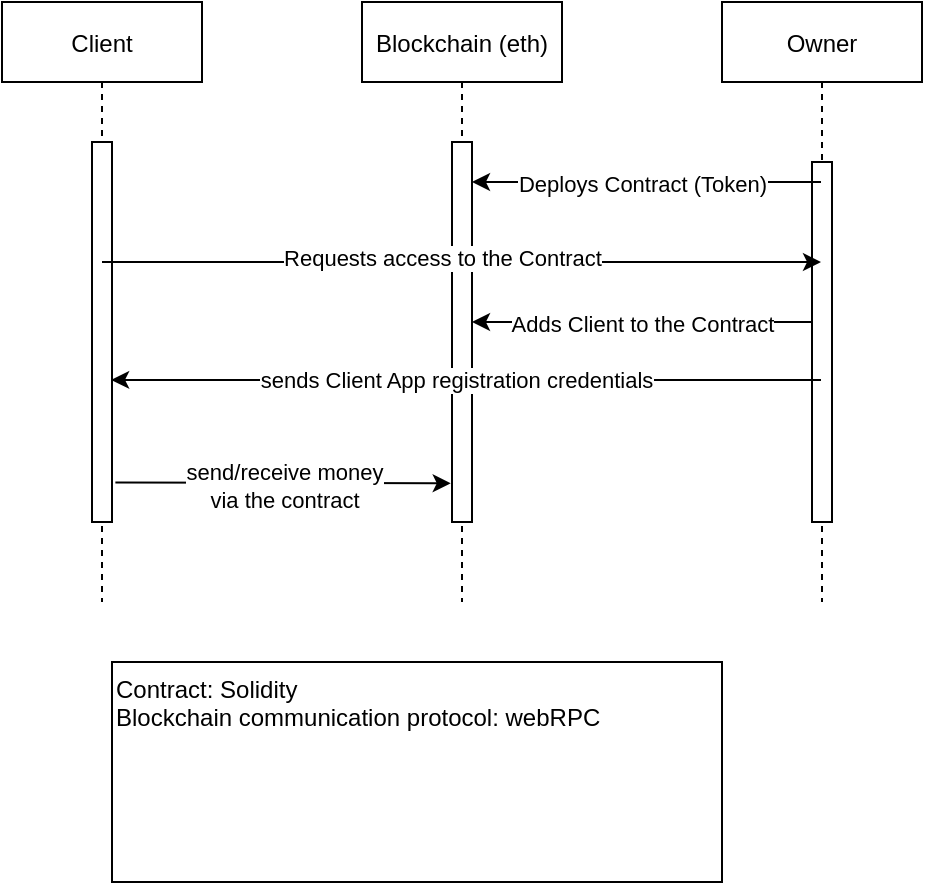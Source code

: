 <mxfile version="15.7.0" type="device"><diagram id="kgpKYQtTHZ0yAKxKKP6v" name="Page-1"><mxGraphModel dx="865" dy="408" grid="1" gridSize="10" guides="1" tooltips="1" connect="1" arrows="1" fold="1" page="1" pageScale="1" pageWidth="850" pageHeight="1100" math="0" shadow="0"><root><mxCell id="0"/><mxCell id="1" parent="0"/><mxCell id="3nuBFxr9cyL0pnOWT2aG-1" value="Client" style="shape=umlLifeline;perimeter=lifelinePerimeter;container=1;collapsible=0;recursiveResize=0;rounded=0;shadow=0;strokeWidth=1;" parent="1" vertex="1"><mxGeometry x="120" y="80" width="100" height="300" as="geometry"/></mxCell><mxCell id="3nuBFxr9cyL0pnOWT2aG-2" value="" style="points=[];perimeter=orthogonalPerimeter;rounded=0;shadow=0;strokeWidth=1;" parent="3nuBFxr9cyL0pnOWT2aG-1" vertex="1"><mxGeometry x="45" y="70" width="10" height="190" as="geometry"/></mxCell><mxCell id="3nuBFxr9cyL0pnOWT2aG-5" value="Blockchain (eth)" style="shape=umlLifeline;perimeter=lifelinePerimeter;container=1;collapsible=0;recursiveResize=0;rounded=0;shadow=0;strokeWidth=1;" parent="1" vertex="1"><mxGeometry x="300" y="80" width="100" height="300" as="geometry"/></mxCell><mxCell id="3nuBFxr9cyL0pnOWT2aG-6" value="" style="points=[];perimeter=orthogonalPerimeter;rounded=0;shadow=0;strokeWidth=1;" parent="3nuBFxr9cyL0pnOWT2aG-5" vertex="1"><mxGeometry x="45" y="70" width="10" height="190" as="geometry"/></mxCell><mxCell id="_R0BsLruBOGoQbv6Dpcx-7" value="" style="endArrow=classic;html=1;rounded=0;" edge="1" parent="3nuBFxr9cyL0pnOWT2aG-5"><mxGeometry width="50" height="50" relative="1" as="geometry"><mxPoint x="229.5" y="160" as="sourcePoint"/><mxPoint x="55" y="160" as="targetPoint"/><Array as="points"><mxPoint x="110" y="160"/></Array></mxGeometry></mxCell><mxCell id="_R0BsLruBOGoQbv6Dpcx-8" value="Adds Client to the Contract" style="edgeLabel;html=1;align=center;verticalAlign=middle;resizable=0;points=[];" vertex="1" connectable="0" parent="_R0BsLruBOGoQbv6Dpcx-7"><mxGeometry x="0.214" y="1" relative="1" as="geometry"><mxPoint x="16" as="offset"/></mxGeometry></mxCell><mxCell id="_R0BsLruBOGoQbv6Dpcx-1" value="Owner" style="shape=umlLifeline;perimeter=lifelinePerimeter;container=1;collapsible=0;recursiveResize=0;rounded=0;shadow=0;strokeWidth=1;" vertex="1" parent="1"><mxGeometry x="480" y="80" width="100" height="300" as="geometry"/></mxCell><mxCell id="_R0BsLruBOGoQbv6Dpcx-2" value="" style="points=[];perimeter=orthogonalPerimeter;rounded=0;shadow=0;strokeWidth=1;" vertex="1" parent="_R0BsLruBOGoQbv6Dpcx-1"><mxGeometry x="45" y="80" width="10" height="180" as="geometry"/></mxCell><mxCell id="_R0BsLruBOGoQbv6Dpcx-3" value="" style="endArrow=classic;html=1;rounded=0;" edge="1" parent="1" source="_R0BsLruBOGoQbv6Dpcx-1" target="3nuBFxr9cyL0pnOWT2aG-6"><mxGeometry width="50" height="50" relative="1" as="geometry"><mxPoint x="510" y="170" as="sourcePoint"/><mxPoint x="470" y="200" as="targetPoint"/><Array as="points"><mxPoint x="410" y="170"/></Array></mxGeometry></mxCell><mxCell id="_R0BsLruBOGoQbv6Dpcx-4" value="Deploys Contract (Token)" style="edgeLabel;html=1;align=center;verticalAlign=middle;resizable=0;points=[];" vertex="1" connectable="0" parent="_R0BsLruBOGoQbv6Dpcx-3"><mxGeometry x="0.214" y="1" relative="1" as="geometry"><mxPoint x="16" as="offset"/></mxGeometry></mxCell><mxCell id="_R0BsLruBOGoQbv6Dpcx-5" value="" style="endArrow=classic;html=1;rounded=0;" edge="1" parent="1" target="_R0BsLruBOGoQbv6Dpcx-1"><mxGeometry width="50" height="50" relative="1" as="geometry"><mxPoint x="170" y="210" as="sourcePoint"/><mxPoint x="140" y="160" as="targetPoint"/></mxGeometry></mxCell><mxCell id="_R0BsLruBOGoQbv6Dpcx-6" value="Requests access to the Contract" style="edgeLabel;html=1;align=center;verticalAlign=middle;resizable=0;points=[];" vertex="1" connectable="0" parent="_R0BsLruBOGoQbv6Dpcx-5"><mxGeometry x="-0.17" y="2" relative="1" as="geometry"><mxPoint x="21" as="offset"/></mxGeometry></mxCell><mxCell id="_R0BsLruBOGoQbv6Dpcx-9" value="" style="endArrow=classic;html=1;rounded=0;entryX=0.957;entryY=0.626;entryDx=0;entryDy=0;entryPerimeter=0;" edge="1" parent="1" source="_R0BsLruBOGoQbv6Dpcx-1" target="3nuBFxr9cyL0pnOWT2aG-2"><mxGeometry width="50" height="50" relative="1" as="geometry"><mxPoint x="270" y="310" as="sourcePoint"/><mxPoint x="180" y="269" as="targetPoint"/></mxGeometry></mxCell><mxCell id="_R0BsLruBOGoQbv6Dpcx-10" value="sends Client App registration credentials" style="edgeLabel;html=1;align=center;verticalAlign=middle;resizable=0;points=[];" vertex="1" connectable="0" parent="_R0BsLruBOGoQbv6Dpcx-9"><mxGeometry x="0.278" relative="1" as="geometry"><mxPoint x="44" as="offset"/></mxGeometry></mxCell><mxCell id="_R0BsLruBOGoQbv6Dpcx-12" value="" style="endArrow=classic;html=1;rounded=0;exitX=1.168;exitY=0.896;exitDx=0;exitDy=0;exitPerimeter=0;entryX=-0.064;entryY=0.898;entryDx=0;entryDy=0;entryPerimeter=0;" edge="1" parent="1" source="3nuBFxr9cyL0pnOWT2aG-2" target="3nuBFxr9cyL0pnOWT2aG-6"><mxGeometry width="50" height="50" relative="1" as="geometry"><mxPoint x="270" y="330" as="sourcePoint"/><mxPoint x="320" y="280" as="targetPoint"/></mxGeometry></mxCell><mxCell id="_R0BsLruBOGoQbv6Dpcx-13" value="send/receive money&lt;br&gt;via the contract" style="edgeLabel;html=1;align=center;verticalAlign=middle;resizable=0;points=[];" vertex="1" connectable="0" parent="_R0BsLruBOGoQbv6Dpcx-12"><mxGeometry x="-0.166" y="-1" relative="1" as="geometry"><mxPoint x="14" as="offset"/></mxGeometry></mxCell><mxCell id="_R0BsLruBOGoQbv6Dpcx-14" value="Contract: Solidity&lt;br&gt;Blockchain communication protocol: webRPC" style="rounded=0;whiteSpace=wrap;html=1;align=left;verticalAlign=top;" vertex="1" parent="1"><mxGeometry x="175" y="410" width="305" height="110" as="geometry"/></mxCell></root></mxGraphModel></diagram></mxfile>
